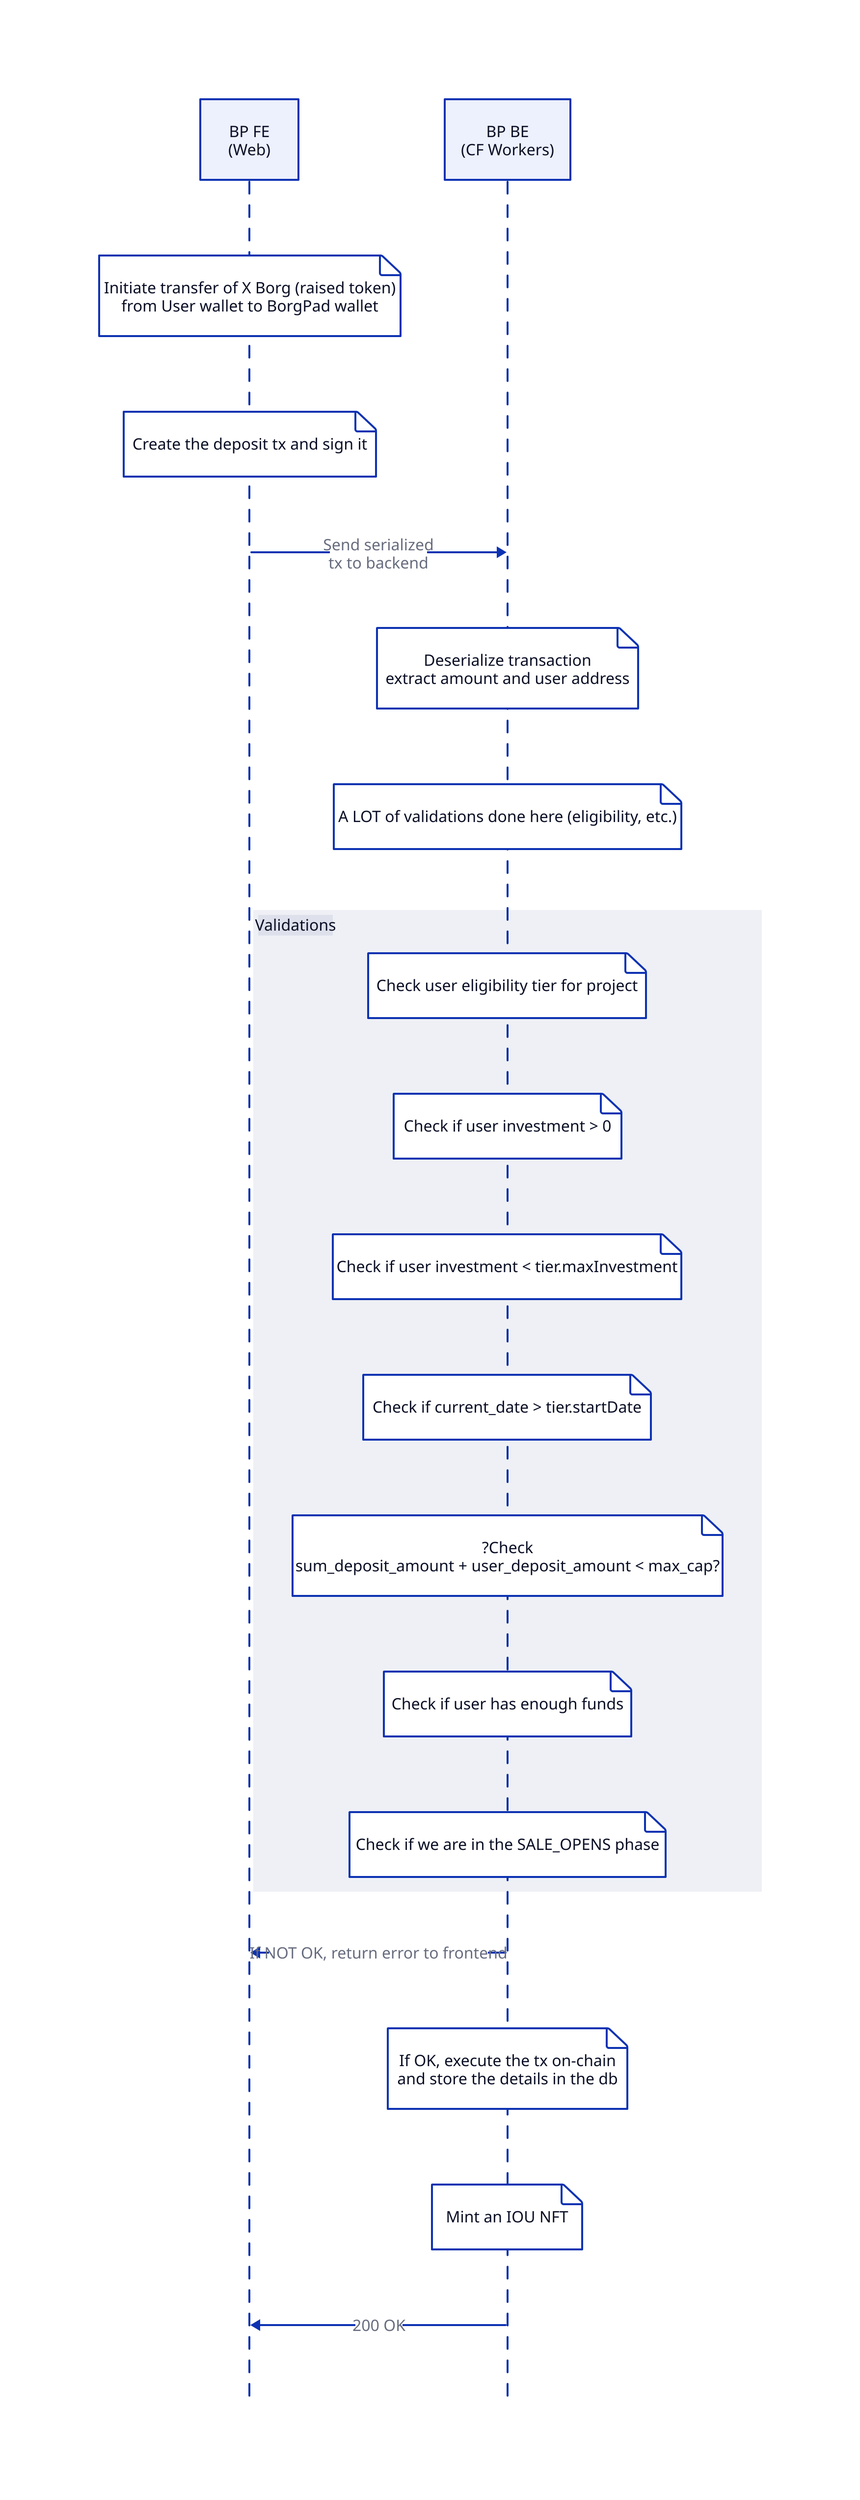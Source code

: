 shape: sequence_diagram


# Actors
fe: BP FE\n(Web)
be: BP BE\n(CF Workers)
# db: D1\n(Database)
# sp: LBP Program

fe."Initiate transfer of X Borg (raised token)\nfrom User wallet to BorgPad wallet"

fe."Create the deposit tx and sign it"

fe -> be: "Send serialized \ntx to backend"

be."Deserialize transaction\nextract amount and user address"

be."A LOT of validations done here (eligibility, etc.)"

Validations: {
    be."Check user eligibility tier for project"
    be."Check if user investment > 0"
    be."Check if user investment < tier.maxInvestment"
    be."Check if user investment < tier.maxInvestment"
    be."Check if current_date > tier.startDate"

    be."?Check\nsum_deposit_amount + user_deposit_amount < max_cap?"
    be."Check if user has enough funds"
    be."Check if we are in the SALE_OPENS phase"
}

be -> fe: "If NOT OK, return error to frontend"

be."If OK, execute the tx on-chain\nand store the details in the db"

be."Mint an IOU NFT"

be -> fe: "200 OK"
